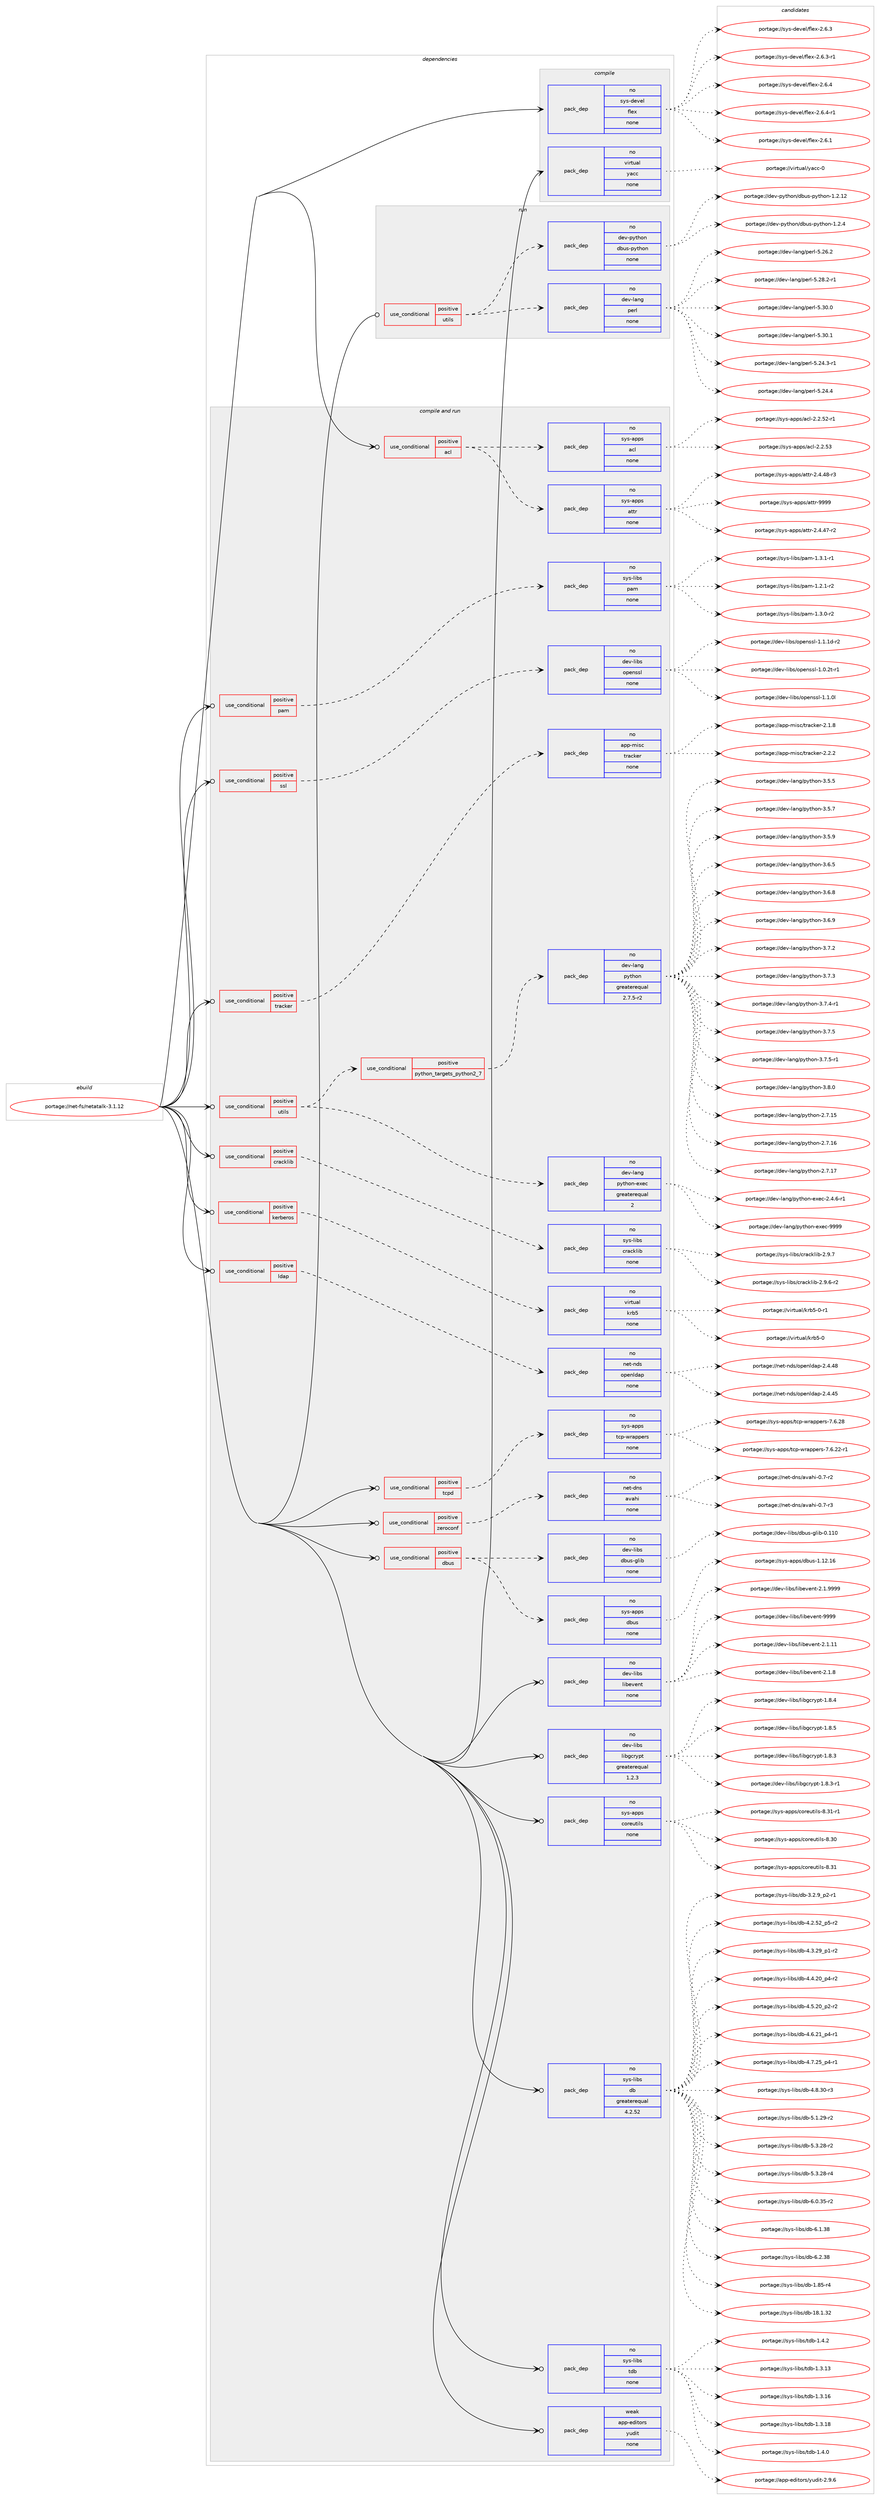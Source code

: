 digraph prolog {

# *************
# Graph options
# *************

newrank=true;
concentrate=true;
compound=true;
graph [rankdir=LR,fontname=Helvetica,fontsize=10,ranksep=1.5];#, ranksep=2.5, nodesep=0.2];
edge  [arrowhead=vee];
node  [fontname=Helvetica,fontsize=10];

# **********
# The ebuild
# **********

subgraph cluster_leftcol {
color=gray;
rank=same;
label=<<i>ebuild</i>>;
id [label="portage://net-fs/netatalk-3.1.12", color=red, width=4, href="../net-fs/netatalk-3.1.12.svg"];
}

# ****************
# The dependencies
# ****************

subgraph cluster_midcol {
color=gray;
label=<<i>dependencies</i>>;
subgraph cluster_compile {
fillcolor="#eeeeee";
style=filled;
label=<<i>compile</i>>;
subgraph pack258544 {
dependency352456 [label=<<TABLE BORDER="0" CELLBORDER="1" CELLSPACING="0" CELLPADDING="4" WIDTH="220"><TR><TD ROWSPAN="6" CELLPADDING="30">pack_dep</TD></TR><TR><TD WIDTH="110">no</TD></TR><TR><TD>sys-devel</TD></TR><TR><TD>flex</TD></TR><TR><TD>none</TD></TR><TR><TD></TD></TR></TABLE>>, shape=none, color=blue];
}
id:e -> dependency352456:w [weight=20,style="solid",arrowhead="vee"];
subgraph pack258545 {
dependency352457 [label=<<TABLE BORDER="0" CELLBORDER="1" CELLSPACING="0" CELLPADDING="4" WIDTH="220"><TR><TD ROWSPAN="6" CELLPADDING="30">pack_dep</TD></TR><TR><TD WIDTH="110">no</TD></TR><TR><TD>virtual</TD></TR><TR><TD>yacc</TD></TR><TR><TD>none</TD></TR><TR><TD></TD></TR></TABLE>>, shape=none, color=blue];
}
id:e -> dependency352457:w [weight=20,style="solid",arrowhead="vee"];
}
subgraph cluster_compileandrun {
fillcolor="#eeeeee";
style=filled;
label=<<i>compile and run</i>>;
subgraph cond88083 {
dependency352458 [label=<<TABLE BORDER="0" CELLBORDER="1" CELLSPACING="0" CELLPADDING="4"><TR><TD ROWSPAN="3" CELLPADDING="10">use_conditional</TD></TR><TR><TD>positive</TD></TR><TR><TD>acl</TD></TR></TABLE>>, shape=none, color=red];
subgraph pack258546 {
dependency352459 [label=<<TABLE BORDER="0" CELLBORDER="1" CELLSPACING="0" CELLPADDING="4" WIDTH="220"><TR><TD ROWSPAN="6" CELLPADDING="30">pack_dep</TD></TR><TR><TD WIDTH="110">no</TD></TR><TR><TD>sys-apps</TD></TR><TR><TD>attr</TD></TR><TR><TD>none</TD></TR><TR><TD></TD></TR></TABLE>>, shape=none, color=blue];
}
dependency352458:e -> dependency352459:w [weight=20,style="dashed",arrowhead="vee"];
subgraph pack258547 {
dependency352460 [label=<<TABLE BORDER="0" CELLBORDER="1" CELLSPACING="0" CELLPADDING="4" WIDTH="220"><TR><TD ROWSPAN="6" CELLPADDING="30">pack_dep</TD></TR><TR><TD WIDTH="110">no</TD></TR><TR><TD>sys-apps</TD></TR><TR><TD>acl</TD></TR><TR><TD>none</TD></TR><TR><TD></TD></TR></TABLE>>, shape=none, color=blue];
}
dependency352458:e -> dependency352460:w [weight=20,style="dashed",arrowhead="vee"];
}
id:e -> dependency352458:w [weight=20,style="solid",arrowhead="odotvee"];
subgraph cond88084 {
dependency352461 [label=<<TABLE BORDER="0" CELLBORDER="1" CELLSPACING="0" CELLPADDING="4"><TR><TD ROWSPAN="3" CELLPADDING="10">use_conditional</TD></TR><TR><TD>positive</TD></TR><TR><TD>cracklib</TD></TR></TABLE>>, shape=none, color=red];
subgraph pack258548 {
dependency352462 [label=<<TABLE BORDER="0" CELLBORDER="1" CELLSPACING="0" CELLPADDING="4" WIDTH="220"><TR><TD ROWSPAN="6" CELLPADDING="30">pack_dep</TD></TR><TR><TD WIDTH="110">no</TD></TR><TR><TD>sys-libs</TD></TR><TR><TD>cracklib</TD></TR><TR><TD>none</TD></TR><TR><TD></TD></TR></TABLE>>, shape=none, color=blue];
}
dependency352461:e -> dependency352462:w [weight=20,style="dashed",arrowhead="vee"];
}
id:e -> dependency352461:w [weight=20,style="solid",arrowhead="odotvee"];
subgraph cond88085 {
dependency352463 [label=<<TABLE BORDER="0" CELLBORDER="1" CELLSPACING="0" CELLPADDING="4"><TR><TD ROWSPAN="3" CELLPADDING="10">use_conditional</TD></TR><TR><TD>positive</TD></TR><TR><TD>dbus</TD></TR></TABLE>>, shape=none, color=red];
subgraph pack258549 {
dependency352464 [label=<<TABLE BORDER="0" CELLBORDER="1" CELLSPACING="0" CELLPADDING="4" WIDTH="220"><TR><TD ROWSPAN="6" CELLPADDING="30">pack_dep</TD></TR><TR><TD WIDTH="110">no</TD></TR><TR><TD>sys-apps</TD></TR><TR><TD>dbus</TD></TR><TR><TD>none</TD></TR><TR><TD></TD></TR></TABLE>>, shape=none, color=blue];
}
dependency352463:e -> dependency352464:w [weight=20,style="dashed",arrowhead="vee"];
subgraph pack258550 {
dependency352465 [label=<<TABLE BORDER="0" CELLBORDER="1" CELLSPACING="0" CELLPADDING="4" WIDTH="220"><TR><TD ROWSPAN="6" CELLPADDING="30">pack_dep</TD></TR><TR><TD WIDTH="110">no</TD></TR><TR><TD>dev-libs</TD></TR><TR><TD>dbus-glib</TD></TR><TR><TD>none</TD></TR><TR><TD></TD></TR></TABLE>>, shape=none, color=blue];
}
dependency352463:e -> dependency352465:w [weight=20,style="dashed",arrowhead="vee"];
}
id:e -> dependency352463:w [weight=20,style="solid",arrowhead="odotvee"];
subgraph cond88086 {
dependency352466 [label=<<TABLE BORDER="0" CELLBORDER="1" CELLSPACING="0" CELLPADDING="4"><TR><TD ROWSPAN="3" CELLPADDING="10">use_conditional</TD></TR><TR><TD>positive</TD></TR><TR><TD>kerberos</TD></TR></TABLE>>, shape=none, color=red];
subgraph pack258551 {
dependency352467 [label=<<TABLE BORDER="0" CELLBORDER="1" CELLSPACING="0" CELLPADDING="4" WIDTH="220"><TR><TD ROWSPAN="6" CELLPADDING="30">pack_dep</TD></TR><TR><TD WIDTH="110">no</TD></TR><TR><TD>virtual</TD></TR><TR><TD>krb5</TD></TR><TR><TD>none</TD></TR><TR><TD></TD></TR></TABLE>>, shape=none, color=blue];
}
dependency352466:e -> dependency352467:w [weight=20,style="dashed",arrowhead="vee"];
}
id:e -> dependency352466:w [weight=20,style="solid",arrowhead="odotvee"];
subgraph cond88087 {
dependency352468 [label=<<TABLE BORDER="0" CELLBORDER="1" CELLSPACING="0" CELLPADDING="4"><TR><TD ROWSPAN="3" CELLPADDING="10">use_conditional</TD></TR><TR><TD>positive</TD></TR><TR><TD>ldap</TD></TR></TABLE>>, shape=none, color=red];
subgraph pack258552 {
dependency352469 [label=<<TABLE BORDER="0" CELLBORDER="1" CELLSPACING="0" CELLPADDING="4" WIDTH="220"><TR><TD ROWSPAN="6" CELLPADDING="30">pack_dep</TD></TR><TR><TD WIDTH="110">no</TD></TR><TR><TD>net-nds</TD></TR><TR><TD>openldap</TD></TR><TR><TD>none</TD></TR><TR><TD></TD></TR></TABLE>>, shape=none, color=blue];
}
dependency352468:e -> dependency352469:w [weight=20,style="dashed",arrowhead="vee"];
}
id:e -> dependency352468:w [weight=20,style="solid",arrowhead="odotvee"];
subgraph cond88088 {
dependency352470 [label=<<TABLE BORDER="0" CELLBORDER="1" CELLSPACING="0" CELLPADDING="4"><TR><TD ROWSPAN="3" CELLPADDING="10">use_conditional</TD></TR><TR><TD>positive</TD></TR><TR><TD>pam</TD></TR></TABLE>>, shape=none, color=red];
subgraph pack258553 {
dependency352471 [label=<<TABLE BORDER="0" CELLBORDER="1" CELLSPACING="0" CELLPADDING="4" WIDTH="220"><TR><TD ROWSPAN="6" CELLPADDING="30">pack_dep</TD></TR><TR><TD WIDTH="110">no</TD></TR><TR><TD>sys-libs</TD></TR><TR><TD>pam</TD></TR><TR><TD>none</TD></TR><TR><TD></TD></TR></TABLE>>, shape=none, color=blue];
}
dependency352470:e -> dependency352471:w [weight=20,style="dashed",arrowhead="vee"];
}
id:e -> dependency352470:w [weight=20,style="solid",arrowhead="odotvee"];
subgraph cond88089 {
dependency352472 [label=<<TABLE BORDER="0" CELLBORDER="1" CELLSPACING="0" CELLPADDING="4"><TR><TD ROWSPAN="3" CELLPADDING="10">use_conditional</TD></TR><TR><TD>positive</TD></TR><TR><TD>ssl</TD></TR></TABLE>>, shape=none, color=red];
subgraph pack258554 {
dependency352473 [label=<<TABLE BORDER="0" CELLBORDER="1" CELLSPACING="0" CELLPADDING="4" WIDTH="220"><TR><TD ROWSPAN="6" CELLPADDING="30">pack_dep</TD></TR><TR><TD WIDTH="110">no</TD></TR><TR><TD>dev-libs</TD></TR><TR><TD>openssl</TD></TR><TR><TD>none</TD></TR><TR><TD></TD></TR></TABLE>>, shape=none, color=blue];
}
dependency352472:e -> dependency352473:w [weight=20,style="dashed",arrowhead="vee"];
}
id:e -> dependency352472:w [weight=20,style="solid",arrowhead="odotvee"];
subgraph cond88090 {
dependency352474 [label=<<TABLE BORDER="0" CELLBORDER="1" CELLSPACING="0" CELLPADDING="4"><TR><TD ROWSPAN="3" CELLPADDING="10">use_conditional</TD></TR><TR><TD>positive</TD></TR><TR><TD>tcpd</TD></TR></TABLE>>, shape=none, color=red];
subgraph pack258555 {
dependency352475 [label=<<TABLE BORDER="0" CELLBORDER="1" CELLSPACING="0" CELLPADDING="4" WIDTH="220"><TR><TD ROWSPAN="6" CELLPADDING="30">pack_dep</TD></TR><TR><TD WIDTH="110">no</TD></TR><TR><TD>sys-apps</TD></TR><TR><TD>tcp-wrappers</TD></TR><TR><TD>none</TD></TR><TR><TD></TD></TR></TABLE>>, shape=none, color=blue];
}
dependency352474:e -> dependency352475:w [weight=20,style="dashed",arrowhead="vee"];
}
id:e -> dependency352474:w [weight=20,style="solid",arrowhead="odotvee"];
subgraph cond88091 {
dependency352476 [label=<<TABLE BORDER="0" CELLBORDER="1" CELLSPACING="0" CELLPADDING="4"><TR><TD ROWSPAN="3" CELLPADDING="10">use_conditional</TD></TR><TR><TD>positive</TD></TR><TR><TD>tracker</TD></TR></TABLE>>, shape=none, color=red];
subgraph pack258556 {
dependency352477 [label=<<TABLE BORDER="0" CELLBORDER="1" CELLSPACING="0" CELLPADDING="4" WIDTH="220"><TR><TD ROWSPAN="6" CELLPADDING="30">pack_dep</TD></TR><TR><TD WIDTH="110">no</TD></TR><TR><TD>app-misc</TD></TR><TR><TD>tracker</TD></TR><TR><TD>none</TD></TR><TR><TD></TD></TR></TABLE>>, shape=none, color=blue];
}
dependency352476:e -> dependency352477:w [weight=20,style="dashed",arrowhead="vee"];
}
id:e -> dependency352476:w [weight=20,style="solid",arrowhead="odotvee"];
subgraph cond88092 {
dependency352478 [label=<<TABLE BORDER="0" CELLBORDER="1" CELLSPACING="0" CELLPADDING="4"><TR><TD ROWSPAN="3" CELLPADDING="10">use_conditional</TD></TR><TR><TD>positive</TD></TR><TR><TD>utils</TD></TR></TABLE>>, shape=none, color=red];
subgraph cond88093 {
dependency352479 [label=<<TABLE BORDER="0" CELLBORDER="1" CELLSPACING="0" CELLPADDING="4"><TR><TD ROWSPAN="3" CELLPADDING="10">use_conditional</TD></TR><TR><TD>positive</TD></TR><TR><TD>python_targets_python2_7</TD></TR></TABLE>>, shape=none, color=red];
subgraph pack258557 {
dependency352480 [label=<<TABLE BORDER="0" CELLBORDER="1" CELLSPACING="0" CELLPADDING="4" WIDTH="220"><TR><TD ROWSPAN="6" CELLPADDING="30">pack_dep</TD></TR><TR><TD WIDTH="110">no</TD></TR><TR><TD>dev-lang</TD></TR><TR><TD>python</TD></TR><TR><TD>greaterequal</TD></TR><TR><TD>2.7.5-r2</TD></TR></TABLE>>, shape=none, color=blue];
}
dependency352479:e -> dependency352480:w [weight=20,style="dashed",arrowhead="vee"];
}
dependency352478:e -> dependency352479:w [weight=20,style="dashed",arrowhead="vee"];
subgraph pack258558 {
dependency352481 [label=<<TABLE BORDER="0" CELLBORDER="1" CELLSPACING="0" CELLPADDING="4" WIDTH="220"><TR><TD ROWSPAN="6" CELLPADDING="30">pack_dep</TD></TR><TR><TD WIDTH="110">no</TD></TR><TR><TD>dev-lang</TD></TR><TR><TD>python-exec</TD></TR><TR><TD>greaterequal</TD></TR><TR><TD>2</TD></TR></TABLE>>, shape=none, color=blue];
}
dependency352478:e -> dependency352481:w [weight=20,style="dashed",arrowhead="vee"];
}
id:e -> dependency352478:w [weight=20,style="solid",arrowhead="odotvee"];
subgraph cond88094 {
dependency352482 [label=<<TABLE BORDER="0" CELLBORDER="1" CELLSPACING="0" CELLPADDING="4"><TR><TD ROWSPAN="3" CELLPADDING="10">use_conditional</TD></TR><TR><TD>positive</TD></TR><TR><TD>zeroconf</TD></TR></TABLE>>, shape=none, color=red];
subgraph pack258559 {
dependency352483 [label=<<TABLE BORDER="0" CELLBORDER="1" CELLSPACING="0" CELLPADDING="4" WIDTH="220"><TR><TD ROWSPAN="6" CELLPADDING="30">pack_dep</TD></TR><TR><TD WIDTH="110">no</TD></TR><TR><TD>net-dns</TD></TR><TR><TD>avahi</TD></TR><TR><TD>none</TD></TR><TR><TD></TD></TR></TABLE>>, shape=none, color=blue];
}
dependency352482:e -> dependency352483:w [weight=20,style="dashed",arrowhead="vee"];
}
id:e -> dependency352482:w [weight=20,style="solid",arrowhead="odotvee"];
subgraph pack258560 {
dependency352484 [label=<<TABLE BORDER="0" CELLBORDER="1" CELLSPACING="0" CELLPADDING="4" WIDTH="220"><TR><TD ROWSPAN="6" CELLPADDING="30">pack_dep</TD></TR><TR><TD WIDTH="110">no</TD></TR><TR><TD>dev-libs</TD></TR><TR><TD>libevent</TD></TR><TR><TD>none</TD></TR><TR><TD></TD></TR></TABLE>>, shape=none, color=blue];
}
id:e -> dependency352484:w [weight=20,style="solid",arrowhead="odotvee"];
subgraph pack258561 {
dependency352485 [label=<<TABLE BORDER="0" CELLBORDER="1" CELLSPACING="0" CELLPADDING="4" WIDTH="220"><TR><TD ROWSPAN="6" CELLPADDING="30">pack_dep</TD></TR><TR><TD WIDTH="110">no</TD></TR><TR><TD>dev-libs</TD></TR><TR><TD>libgcrypt</TD></TR><TR><TD>greaterequal</TD></TR><TR><TD>1.2.3</TD></TR></TABLE>>, shape=none, color=blue];
}
id:e -> dependency352485:w [weight=20,style="solid",arrowhead="odotvee"];
subgraph pack258562 {
dependency352486 [label=<<TABLE BORDER="0" CELLBORDER="1" CELLSPACING="0" CELLPADDING="4" WIDTH="220"><TR><TD ROWSPAN="6" CELLPADDING="30">pack_dep</TD></TR><TR><TD WIDTH="110">no</TD></TR><TR><TD>sys-apps</TD></TR><TR><TD>coreutils</TD></TR><TR><TD>none</TD></TR><TR><TD></TD></TR></TABLE>>, shape=none, color=blue];
}
id:e -> dependency352486:w [weight=20,style="solid",arrowhead="odotvee"];
subgraph pack258563 {
dependency352487 [label=<<TABLE BORDER="0" CELLBORDER="1" CELLSPACING="0" CELLPADDING="4" WIDTH="220"><TR><TD ROWSPAN="6" CELLPADDING="30">pack_dep</TD></TR><TR><TD WIDTH="110">no</TD></TR><TR><TD>sys-libs</TD></TR><TR><TD>db</TD></TR><TR><TD>greaterequal</TD></TR><TR><TD>4.2.52</TD></TR></TABLE>>, shape=none, color=blue];
}
id:e -> dependency352487:w [weight=20,style="solid",arrowhead="odotvee"];
subgraph pack258564 {
dependency352488 [label=<<TABLE BORDER="0" CELLBORDER="1" CELLSPACING="0" CELLPADDING="4" WIDTH="220"><TR><TD ROWSPAN="6" CELLPADDING="30">pack_dep</TD></TR><TR><TD WIDTH="110">no</TD></TR><TR><TD>sys-libs</TD></TR><TR><TD>tdb</TD></TR><TR><TD>none</TD></TR><TR><TD></TD></TR></TABLE>>, shape=none, color=blue];
}
id:e -> dependency352488:w [weight=20,style="solid",arrowhead="odotvee"];
subgraph pack258565 {
dependency352489 [label=<<TABLE BORDER="0" CELLBORDER="1" CELLSPACING="0" CELLPADDING="4" WIDTH="220"><TR><TD ROWSPAN="6" CELLPADDING="30">pack_dep</TD></TR><TR><TD WIDTH="110">weak</TD></TR><TR><TD>app-editors</TD></TR><TR><TD>yudit</TD></TR><TR><TD>none</TD></TR><TR><TD></TD></TR></TABLE>>, shape=none, color=blue];
}
id:e -> dependency352489:w [weight=20,style="solid",arrowhead="odotvee"];
}
subgraph cluster_run {
fillcolor="#eeeeee";
style=filled;
label=<<i>run</i>>;
subgraph cond88095 {
dependency352490 [label=<<TABLE BORDER="0" CELLBORDER="1" CELLSPACING="0" CELLPADDING="4"><TR><TD ROWSPAN="3" CELLPADDING="10">use_conditional</TD></TR><TR><TD>positive</TD></TR><TR><TD>utils</TD></TR></TABLE>>, shape=none, color=red];
subgraph pack258566 {
dependency352491 [label=<<TABLE BORDER="0" CELLBORDER="1" CELLSPACING="0" CELLPADDING="4" WIDTH="220"><TR><TD ROWSPAN="6" CELLPADDING="30">pack_dep</TD></TR><TR><TD WIDTH="110">no</TD></TR><TR><TD>dev-lang</TD></TR><TR><TD>perl</TD></TR><TR><TD>none</TD></TR><TR><TD></TD></TR></TABLE>>, shape=none, color=blue];
}
dependency352490:e -> dependency352491:w [weight=20,style="dashed",arrowhead="vee"];
subgraph pack258567 {
dependency352492 [label=<<TABLE BORDER="0" CELLBORDER="1" CELLSPACING="0" CELLPADDING="4" WIDTH="220"><TR><TD ROWSPAN="6" CELLPADDING="30">pack_dep</TD></TR><TR><TD WIDTH="110">no</TD></TR><TR><TD>dev-python</TD></TR><TR><TD>dbus-python</TD></TR><TR><TD>none</TD></TR><TR><TD></TD></TR></TABLE>>, shape=none, color=blue];
}
dependency352490:e -> dependency352492:w [weight=20,style="dashed",arrowhead="vee"];
}
id:e -> dependency352490:w [weight=20,style="solid",arrowhead="odot"];
}
}

# **************
# The candidates
# **************

subgraph cluster_choices {
rank=same;
color=gray;
label=<<i>candidates</i>>;

subgraph choice258544 {
color=black;
nodesep=1;
choiceportage1151211154510010111810110847102108101120455046544649 [label="portage://sys-devel/flex-2.6.1", color=red, width=4,href="../sys-devel/flex-2.6.1.svg"];
choiceportage1151211154510010111810110847102108101120455046544651 [label="portage://sys-devel/flex-2.6.3", color=red, width=4,href="../sys-devel/flex-2.6.3.svg"];
choiceportage11512111545100101118101108471021081011204550465446514511449 [label="portage://sys-devel/flex-2.6.3-r1", color=red, width=4,href="../sys-devel/flex-2.6.3-r1.svg"];
choiceportage1151211154510010111810110847102108101120455046544652 [label="portage://sys-devel/flex-2.6.4", color=red, width=4,href="../sys-devel/flex-2.6.4.svg"];
choiceportage11512111545100101118101108471021081011204550465446524511449 [label="portage://sys-devel/flex-2.6.4-r1", color=red, width=4,href="../sys-devel/flex-2.6.4-r1.svg"];
dependency352456:e -> choiceportage1151211154510010111810110847102108101120455046544649:w [style=dotted,weight="100"];
dependency352456:e -> choiceportage1151211154510010111810110847102108101120455046544651:w [style=dotted,weight="100"];
dependency352456:e -> choiceportage11512111545100101118101108471021081011204550465446514511449:w [style=dotted,weight="100"];
dependency352456:e -> choiceportage1151211154510010111810110847102108101120455046544652:w [style=dotted,weight="100"];
dependency352456:e -> choiceportage11512111545100101118101108471021081011204550465446524511449:w [style=dotted,weight="100"];
}
subgraph choice258545 {
color=black;
nodesep=1;
choiceportage11810511411611797108471219799994548 [label="portage://virtual/yacc-0", color=red, width=4,href="../virtual/yacc-0.svg"];
dependency352457:e -> choiceportage11810511411611797108471219799994548:w [style=dotted,weight="100"];
}
subgraph choice258546 {
color=black;
nodesep=1;
choiceportage11512111545971121121154797116116114455046524652554511450 [label="portage://sys-apps/attr-2.4.47-r2", color=red, width=4,href="../sys-apps/attr-2.4.47-r2.svg"];
choiceportage11512111545971121121154797116116114455046524652564511451 [label="portage://sys-apps/attr-2.4.48-r3", color=red, width=4,href="../sys-apps/attr-2.4.48-r3.svg"];
choiceportage115121115459711211211547971161161144557575757 [label="portage://sys-apps/attr-9999", color=red, width=4,href="../sys-apps/attr-9999.svg"];
dependency352459:e -> choiceportage11512111545971121121154797116116114455046524652554511450:w [style=dotted,weight="100"];
dependency352459:e -> choiceportage11512111545971121121154797116116114455046524652564511451:w [style=dotted,weight="100"];
dependency352459:e -> choiceportage115121115459711211211547971161161144557575757:w [style=dotted,weight="100"];
}
subgraph choice258547 {
color=black;
nodesep=1;
choiceportage1151211154597112112115479799108455046504653504511449 [label="portage://sys-apps/acl-2.2.52-r1", color=red, width=4,href="../sys-apps/acl-2.2.52-r1.svg"];
choiceportage115121115459711211211547979910845504650465351 [label="portage://sys-apps/acl-2.2.53", color=red, width=4,href="../sys-apps/acl-2.2.53.svg"];
dependency352460:e -> choiceportage1151211154597112112115479799108455046504653504511449:w [style=dotted,weight="100"];
dependency352460:e -> choiceportage115121115459711211211547979910845504650465351:w [style=dotted,weight="100"];
}
subgraph choice258548 {
color=black;
nodesep=1;
choiceportage115121115451081059811547991149799107108105984550465746544511450 [label="portage://sys-libs/cracklib-2.9.6-r2", color=red, width=4,href="../sys-libs/cracklib-2.9.6-r2.svg"];
choiceportage11512111545108105981154799114979910710810598455046574655 [label="portage://sys-libs/cracklib-2.9.7", color=red, width=4,href="../sys-libs/cracklib-2.9.7.svg"];
dependency352462:e -> choiceportage115121115451081059811547991149799107108105984550465746544511450:w [style=dotted,weight="100"];
dependency352462:e -> choiceportage11512111545108105981154799114979910710810598455046574655:w [style=dotted,weight="100"];
}
subgraph choice258549 {
color=black;
nodesep=1;
choiceportage115121115459711211211547100981171154549464950464954 [label="portage://sys-apps/dbus-1.12.16", color=red, width=4,href="../sys-apps/dbus-1.12.16.svg"];
dependency352464:e -> choiceportage115121115459711211211547100981171154549464950464954:w [style=dotted,weight="100"];
}
subgraph choice258550 {
color=black;
nodesep=1;
choiceportage100101118451081059811547100981171154510310810598454846494948 [label="portage://dev-libs/dbus-glib-0.110", color=red, width=4,href="../dev-libs/dbus-glib-0.110.svg"];
dependency352465:e -> choiceportage100101118451081059811547100981171154510310810598454846494948:w [style=dotted,weight="100"];
}
subgraph choice258551 {
color=black;
nodesep=1;
choiceportage118105114116117971084710711498534548 [label="portage://virtual/krb5-0", color=red, width=4,href="../virtual/krb5-0.svg"];
choiceportage1181051141161179710847107114985345484511449 [label="portage://virtual/krb5-0-r1", color=red, width=4,href="../virtual/krb5-0-r1.svg"];
dependency352467:e -> choiceportage118105114116117971084710711498534548:w [style=dotted,weight="100"];
dependency352467:e -> choiceportage1181051141161179710847107114985345484511449:w [style=dotted,weight="100"];
}
subgraph choice258552 {
color=black;
nodesep=1;
choiceportage11010111645110100115471111121011101081009711245504652465253 [label="portage://net-nds/openldap-2.4.45", color=red, width=4,href="../net-nds/openldap-2.4.45.svg"];
choiceportage11010111645110100115471111121011101081009711245504652465256 [label="portage://net-nds/openldap-2.4.48", color=red, width=4,href="../net-nds/openldap-2.4.48.svg"];
dependency352469:e -> choiceportage11010111645110100115471111121011101081009711245504652465253:w [style=dotted,weight="100"];
dependency352469:e -> choiceportage11010111645110100115471111121011101081009711245504652465256:w [style=dotted,weight="100"];
}
subgraph choice258553 {
color=black;
nodesep=1;
choiceportage115121115451081059811547112971094549465046494511450 [label="portage://sys-libs/pam-1.2.1-r2", color=red, width=4,href="../sys-libs/pam-1.2.1-r2.svg"];
choiceportage115121115451081059811547112971094549465146484511450 [label="portage://sys-libs/pam-1.3.0-r2", color=red, width=4,href="../sys-libs/pam-1.3.0-r2.svg"];
choiceportage115121115451081059811547112971094549465146494511449 [label="portage://sys-libs/pam-1.3.1-r1", color=red, width=4,href="../sys-libs/pam-1.3.1-r1.svg"];
dependency352471:e -> choiceportage115121115451081059811547112971094549465046494511450:w [style=dotted,weight="100"];
dependency352471:e -> choiceportage115121115451081059811547112971094549465146484511450:w [style=dotted,weight="100"];
dependency352471:e -> choiceportage115121115451081059811547112971094549465146494511449:w [style=dotted,weight="100"];
}
subgraph choice258554 {
color=black;
nodesep=1;
choiceportage1001011184510810598115471111121011101151151084549464846501164511449 [label="portage://dev-libs/openssl-1.0.2t-r1", color=red, width=4,href="../dev-libs/openssl-1.0.2t-r1.svg"];
choiceportage100101118451081059811547111112101110115115108454946494648108 [label="portage://dev-libs/openssl-1.1.0l", color=red, width=4,href="../dev-libs/openssl-1.1.0l.svg"];
choiceportage1001011184510810598115471111121011101151151084549464946491004511450 [label="portage://dev-libs/openssl-1.1.1d-r2", color=red, width=4,href="../dev-libs/openssl-1.1.1d-r2.svg"];
dependency352473:e -> choiceportage1001011184510810598115471111121011101151151084549464846501164511449:w [style=dotted,weight="100"];
dependency352473:e -> choiceportage100101118451081059811547111112101110115115108454946494648108:w [style=dotted,weight="100"];
dependency352473:e -> choiceportage1001011184510810598115471111121011101151151084549464946491004511450:w [style=dotted,weight="100"];
}
subgraph choice258555 {
color=black;
nodesep=1;
choiceportage115121115459711211211547116991124511911497112112101114115455546544650504511449 [label="portage://sys-apps/tcp-wrappers-7.6.22-r1", color=red, width=4,href="../sys-apps/tcp-wrappers-7.6.22-r1.svg"];
choiceportage11512111545971121121154711699112451191149711211210111411545554654465056 [label="portage://sys-apps/tcp-wrappers-7.6.28", color=red, width=4,href="../sys-apps/tcp-wrappers-7.6.28.svg"];
dependency352475:e -> choiceportage115121115459711211211547116991124511911497112112101114115455546544650504511449:w [style=dotted,weight="100"];
dependency352475:e -> choiceportage11512111545971121121154711699112451191149711211210111411545554654465056:w [style=dotted,weight="100"];
}
subgraph choice258556 {
color=black;
nodesep=1;
choiceportage971121124510910511599471161149799107101114455046494656 [label="portage://app-misc/tracker-2.1.8", color=red, width=4,href="../app-misc/tracker-2.1.8.svg"];
choiceportage971121124510910511599471161149799107101114455046504650 [label="portage://app-misc/tracker-2.2.2", color=red, width=4,href="../app-misc/tracker-2.2.2.svg"];
dependency352477:e -> choiceportage971121124510910511599471161149799107101114455046494656:w [style=dotted,weight="100"];
dependency352477:e -> choiceportage971121124510910511599471161149799107101114455046504650:w [style=dotted,weight="100"];
}
subgraph choice258557 {
color=black;
nodesep=1;
choiceportage10010111845108971101034711212111610411111045504655464953 [label="portage://dev-lang/python-2.7.15", color=red, width=4,href="../dev-lang/python-2.7.15.svg"];
choiceportage10010111845108971101034711212111610411111045504655464954 [label="portage://dev-lang/python-2.7.16", color=red, width=4,href="../dev-lang/python-2.7.16.svg"];
choiceportage10010111845108971101034711212111610411111045504655464955 [label="portage://dev-lang/python-2.7.17", color=red, width=4,href="../dev-lang/python-2.7.17.svg"];
choiceportage100101118451089711010347112121116104111110455146534653 [label="portage://dev-lang/python-3.5.5", color=red, width=4,href="../dev-lang/python-3.5.5.svg"];
choiceportage100101118451089711010347112121116104111110455146534655 [label="portage://dev-lang/python-3.5.7", color=red, width=4,href="../dev-lang/python-3.5.7.svg"];
choiceportage100101118451089711010347112121116104111110455146534657 [label="portage://dev-lang/python-3.5.9", color=red, width=4,href="../dev-lang/python-3.5.9.svg"];
choiceportage100101118451089711010347112121116104111110455146544653 [label="portage://dev-lang/python-3.6.5", color=red, width=4,href="../dev-lang/python-3.6.5.svg"];
choiceportage100101118451089711010347112121116104111110455146544656 [label="portage://dev-lang/python-3.6.8", color=red, width=4,href="../dev-lang/python-3.6.8.svg"];
choiceportage100101118451089711010347112121116104111110455146544657 [label="portage://dev-lang/python-3.6.9", color=red, width=4,href="../dev-lang/python-3.6.9.svg"];
choiceportage100101118451089711010347112121116104111110455146554650 [label="portage://dev-lang/python-3.7.2", color=red, width=4,href="../dev-lang/python-3.7.2.svg"];
choiceportage100101118451089711010347112121116104111110455146554651 [label="portage://dev-lang/python-3.7.3", color=red, width=4,href="../dev-lang/python-3.7.3.svg"];
choiceportage1001011184510897110103471121211161041111104551465546524511449 [label="portage://dev-lang/python-3.7.4-r1", color=red, width=4,href="../dev-lang/python-3.7.4-r1.svg"];
choiceportage100101118451089711010347112121116104111110455146554653 [label="portage://dev-lang/python-3.7.5", color=red, width=4,href="../dev-lang/python-3.7.5.svg"];
choiceportage1001011184510897110103471121211161041111104551465546534511449 [label="portage://dev-lang/python-3.7.5-r1", color=red, width=4,href="../dev-lang/python-3.7.5-r1.svg"];
choiceportage100101118451089711010347112121116104111110455146564648 [label="portage://dev-lang/python-3.8.0", color=red, width=4,href="../dev-lang/python-3.8.0.svg"];
dependency352480:e -> choiceportage10010111845108971101034711212111610411111045504655464953:w [style=dotted,weight="100"];
dependency352480:e -> choiceportage10010111845108971101034711212111610411111045504655464954:w [style=dotted,weight="100"];
dependency352480:e -> choiceportage10010111845108971101034711212111610411111045504655464955:w [style=dotted,weight="100"];
dependency352480:e -> choiceportage100101118451089711010347112121116104111110455146534653:w [style=dotted,weight="100"];
dependency352480:e -> choiceportage100101118451089711010347112121116104111110455146534655:w [style=dotted,weight="100"];
dependency352480:e -> choiceportage100101118451089711010347112121116104111110455146534657:w [style=dotted,weight="100"];
dependency352480:e -> choiceportage100101118451089711010347112121116104111110455146544653:w [style=dotted,weight="100"];
dependency352480:e -> choiceportage100101118451089711010347112121116104111110455146544656:w [style=dotted,weight="100"];
dependency352480:e -> choiceportage100101118451089711010347112121116104111110455146544657:w [style=dotted,weight="100"];
dependency352480:e -> choiceportage100101118451089711010347112121116104111110455146554650:w [style=dotted,weight="100"];
dependency352480:e -> choiceportage100101118451089711010347112121116104111110455146554651:w [style=dotted,weight="100"];
dependency352480:e -> choiceportage1001011184510897110103471121211161041111104551465546524511449:w [style=dotted,weight="100"];
dependency352480:e -> choiceportage100101118451089711010347112121116104111110455146554653:w [style=dotted,weight="100"];
dependency352480:e -> choiceportage1001011184510897110103471121211161041111104551465546534511449:w [style=dotted,weight="100"];
dependency352480:e -> choiceportage100101118451089711010347112121116104111110455146564648:w [style=dotted,weight="100"];
}
subgraph choice258558 {
color=black;
nodesep=1;
choiceportage10010111845108971101034711212111610411111045101120101994550465246544511449 [label="portage://dev-lang/python-exec-2.4.6-r1", color=red, width=4,href="../dev-lang/python-exec-2.4.6-r1.svg"];
choiceportage10010111845108971101034711212111610411111045101120101994557575757 [label="portage://dev-lang/python-exec-9999", color=red, width=4,href="../dev-lang/python-exec-9999.svg"];
dependency352481:e -> choiceportage10010111845108971101034711212111610411111045101120101994550465246544511449:w [style=dotted,weight="100"];
dependency352481:e -> choiceportage10010111845108971101034711212111610411111045101120101994557575757:w [style=dotted,weight="100"];
}
subgraph choice258559 {
color=black;
nodesep=1;
choiceportage11010111645100110115479711897104105454846554511450 [label="portage://net-dns/avahi-0.7-r2", color=red, width=4,href="../net-dns/avahi-0.7-r2.svg"];
choiceportage11010111645100110115479711897104105454846554511451 [label="portage://net-dns/avahi-0.7-r3", color=red, width=4,href="../net-dns/avahi-0.7-r3.svg"];
dependency352483:e -> choiceportage11010111645100110115479711897104105454846554511450:w [style=dotted,weight="100"];
dependency352483:e -> choiceportage11010111645100110115479711897104105454846554511451:w [style=dotted,weight="100"];
}
subgraph choice258560 {
color=black;
nodesep=1;
choiceportage1001011184510810598115471081059810111810111011645504649464949 [label="portage://dev-libs/libevent-2.1.11", color=red, width=4,href="../dev-libs/libevent-2.1.11.svg"];
choiceportage10010111845108105981154710810598101118101110116455046494656 [label="portage://dev-libs/libevent-2.1.8", color=red, width=4,href="../dev-libs/libevent-2.1.8.svg"];
choiceportage10010111845108105981154710810598101118101110116455046494657575757 [label="portage://dev-libs/libevent-2.1.9999", color=red, width=4,href="../dev-libs/libevent-2.1.9999.svg"];
choiceportage100101118451081059811547108105981011181011101164557575757 [label="portage://dev-libs/libevent-9999", color=red, width=4,href="../dev-libs/libevent-9999.svg"];
dependency352484:e -> choiceportage1001011184510810598115471081059810111810111011645504649464949:w [style=dotted,weight="100"];
dependency352484:e -> choiceportage10010111845108105981154710810598101118101110116455046494656:w [style=dotted,weight="100"];
dependency352484:e -> choiceportage10010111845108105981154710810598101118101110116455046494657575757:w [style=dotted,weight="100"];
dependency352484:e -> choiceportage100101118451081059811547108105981011181011101164557575757:w [style=dotted,weight="100"];
}
subgraph choice258561 {
color=black;
nodesep=1;
choiceportage1001011184510810598115471081059810399114121112116454946564651 [label="portage://dev-libs/libgcrypt-1.8.3", color=red, width=4,href="../dev-libs/libgcrypt-1.8.3.svg"];
choiceportage10010111845108105981154710810598103991141211121164549465646514511449 [label="portage://dev-libs/libgcrypt-1.8.3-r1", color=red, width=4,href="../dev-libs/libgcrypt-1.8.3-r1.svg"];
choiceportage1001011184510810598115471081059810399114121112116454946564652 [label="portage://dev-libs/libgcrypt-1.8.4", color=red, width=4,href="../dev-libs/libgcrypt-1.8.4.svg"];
choiceportage1001011184510810598115471081059810399114121112116454946564653 [label="portage://dev-libs/libgcrypt-1.8.5", color=red, width=4,href="../dev-libs/libgcrypt-1.8.5.svg"];
dependency352485:e -> choiceportage1001011184510810598115471081059810399114121112116454946564651:w [style=dotted,weight="100"];
dependency352485:e -> choiceportage10010111845108105981154710810598103991141211121164549465646514511449:w [style=dotted,weight="100"];
dependency352485:e -> choiceportage1001011184510810598115471081059810399114121112116454946564652:w [style=dotted,weight="100"];
dependency352485:e -> choiceportage1001011184510810598115471081059810399114121112116454946564653:w [style=dotted,weight="100"];
}
subgraph choice258562 {
color=black;
nodesep=1;
choiceportage115121115459711211211547991111141011171161051081154556465148 [label="portage://sys-apps/coreutils-8.30", color=red, width=4,href="../sys-apps/coreutils-8.30.svg"];
choiceportage115121115459711211211547991111141011171161051081154556465149 [label="portage://sys-apps/coreutils-8.31", color=red, width=4,href="../sys-apps/coreutils-8.31.svg"];
choiceportage1151211154597112112115479911111410111711610510811545564651494511449 [label="portage://sys-apps/coreutils-8.31-r1", color=red, width=4,href="../sys-apps/coreutils-8.31-r1.svg"];
dependency352486:e -> choiceportage115121115459711211211547991111141011171161051081154556465148:w [style=dotted,weight="100"];
dependency352486:e -> choiceportage115121115459711211211547991111141011171161051081154556465149:w [style=dotted,weight="100"];
dependency352486:e -> choiceportage1151211154597112112115479911111410111711610510811545564651494511449:w [style=dotted,weight="100"];
}
subgraph choice258563 {
color=black;
nodesep=1;
choiceportage1151211154510810598115471009845494656534511452 [label="portage://sys-libs/db-1.85-r4", color=red, width=4,href="../sys-libs/db-1.85-r4.svg"];
choiceportage115121115451081059811547100984549564649465150 [label="portage://sys-libs/db-18.1.32", color=red, width=4,href="../sys-libs/db-18.1.32.svg"];
choiceportage1151211154510810598115471009845514650465795112504511449 [label="portage://sys-libs/db-3.2.9_p2-r1", color=red, width=4,href="../sys-libs/db-3.2.9_p2-r1.svg"];
choiceportage115121115451081059811547100984552465046535095112534511450 [label="portage://sys-libs/db-4.2.52_p5-r2", color=red, width=4,href="../sys-libs/db-4.2.52_p5-r2.svg"];
choiceportage115121115451081059811547100984552465146505795112494511450 [label="portage://sys-libs/db-4.3.29_p1-r2", color=red, width=4,href="../sys-libs/db-4.3.29_p1-r2.svg"];
choiceportage115121115451081059811547100984552465246504895112524511450 [label="portage://sys-libs/db-4.4.20_p4-r2", color=red, width=4,href="../sys-libs/db-4.4.20_p4-r2.svg"];
choiceportage115121115451081059811547100984552465346504895112504511450 [label="portage://sys-libs/db-4.5.20_p2-r2", color=red, width=4,href="../sys-libs/db-4.5.20_p2-r2.svg"];
choiceportage115121115451081059811547100984552465446504995112524511449 [label="portage://sys-libs/db-4.6.21_p4-r1", color=red, width=4,href="../sys-libs/db-4.6.21_p4-r1.svg"];
choiceportage115121115451081059811547100984552465546505395112524511449 [label="portage://sys-libs/db-4.7.25_p4-r1", color=red, width=4,href="../sys-libs/db-4.7.25_p4-r1.svg"];
choiceportage11512111545108105981154710098455246564651484511451 [label="portage://sys-libs/db-4.8.30-r3", color=red, width=4,href="../sys-libs/db-4.8.30-r3.svg"];
choiceportage11512111545108105981154710098455346494650574511450 [label="portage://sys-libs/db-5.1.29-r2", color=red, width=4,href="../sys-libs/db-5.1.29-r2.svg"];
choiceportage11512111545108105981154710098455346514650564511450 [label="portage://sys-libs/db-5.3.28-r2", color=red, width=4,href="../sys-libs/db-5.3.28-r2.svg"];
choiceportage11512111545108105981154710098455346514650564511452 [label="portage://sys-libs/db-5.3.28-r4", color=red, width=4,href="../sys-libs/db-5.3.28-r4.svg"];
choiceportage11512111545108105981154710098455446484651534511450 [label="portage://sys-libs/db-6.0.35-r2", color=red, width=4,href="../sys-libs/db-6.0.35-r2.svg"];
choiceportage1151211154510810598115471009845544649465156 [label="portage://sys-libs/db-6.1.38", color=red, width=4,href="../sys-libs/db-6.1.38.svg"];
choiceportage1151211154510810598115471009845544650465156 [label="portage://sys-libs/db-6.2.38", color=red, width=4,href="../sys-libs/db-6.2.38.svg"];
dependency352487:e -> choiceportage1151211154510810598115471009845494656534511452:w [style=dotted,weight="100"];
dependency352487:e -> choiceportage115121115451081059811547100984549564649465150:w [style=dotted,weight="100"];
dependency352487:e -> choiceportage1151211154510810598115471009845514650465795112504511449:w [style=dotted,weight="100"];
dependency352487:e -> choiceportage115121115451081059811547100984552465046535095112534511450:w [style=dotted,weight="100"];
dependency352487:e -> choiceportage115121115451081059811547100984552465146505795112494511450:w [style=dotted,weight="100"];
dependency352487:e -> choiceportage115121115451081059811547100984552465246504895112524511450:w [style=dotted,weight="100"];
dependency352487:e -> choiceportage115121115451081059811547100984552465346504895112504511450:w [style=dotted,weight="100"];
dependency352487:e -> choiceportage115121115451081059811547100984552465446504995112524511449:w [style=dotted,weight="100"];
dependency352487:e -> choiceportage115121115451081059811547100984552465546505395112524511449:w [style=dotted,weight="100"];
dependency352487:e -> choiceportage11512111545108105981154710098455246564651484511451:w [style=dotted,weight="100"];
dependency352487:e -> choiceportage11512111545108105981154710098455346494650574511450:w [style=dotted,weight="100"];
dependency352487:e -> choiceportage11512111545108105981154710098455346514650564511450:w [style=dotted,weight="100"];
dependency352487:e -> choiceportage11512111545108105981154710098455346514650564511452:w [style=dotted,weight="100"];
dependency352487:e -> choiceportage11512111545108105981154710098455446484651534511450:w [style=dotted,weight="100"];
dependency352487:e -> choiceportage1151211154510810598115471009845544649465156:w [style=dotted,weight="100"];
dependency352487:e -> choiceportage1151211154510810598115471009845544650465156:w [style=dotted,weight="100"];
}
subgraph choice258564 {
color=black;
nodesep=1;
choiceportage1151211154510810598115471161009845494651464951 [label="portage://sys-libs/tdb-1.3.13", color=red, width=4,href="../sys-libs/tdb-1.3.13.svg"];
choiceportage1151211154510810598115471161009845494651464954 [label="portage://sys-libs/tdb-1.3.16", color=red, width=4,href="../sys-libs/tdb-1.3.16.svg"];
choiceportage1151211154510810598115471161009845494651464956 [label="portage://sys-libs/tdb-1.3.18", color=red, width=4,href="../sys-libs/tdb-1.3.18.svg"];
choiceportage11512111545108105981154711610098454946524648 [label="portage://sys-libs/tdb-1.4.0", color=red, width=4,href="../sys-libs/tdb-1.4.0.svg"];
choiceportage11512111545108105981154711610098454946524650 [label="portage://sys-libs/tdb-1.4.2", color=red, width=4,href="../sys-libs/tdb-1.4.2.svg"];
dependency352488:e -> choiceportage1151211154510810598115471161009845494651464951:w [style=dotted,weight="100"];
dependency352488:e -> choiceportage1151211154510810598115471161009845494651464954:w [style=dotted,weight="100"];
dependency352488:e -> choiceportage1151211154510810598115471161009845494651464956:w [style=dotted,weight="100"];
dependency352488:e -> choiceportage11512111545108105981154711610098454946524648:w [style=dotted,weight="100"];
dependency352488:e -> choiceportage11512111545108105981154711610098454946524650:w [style=dotted,weight="100"];
}
subgraph choice258565 {
color=black;
nodesep=1;
choiceportage971121124510110010511611111411547121117100105116455046574654 [label="portage://app-editors/yudit-2.9.6", color=red, width=4,href="../app-editors/yudit-2.9.6.svg"];
dependency352489:e -> choiceportage971121124510110010511611111411547121117100105116455046574654:w [style=dotted,weight="100"];
}
subgraph choice258566 {
color=black;
nodesep=1;
choiceportage100101118451089711010347112101114108455346505246514511449 [label="portage://dev-lang/perl-5.24.3-r1", color=red, width=4,href="../dev-lang/perl-5.24.3-r1.svg"];
choiceportage10010111845108971101034711210111410845534650524652 [label="portage://dev-lang/perl-5.24.4", color=red, width=4,href="../dev-lang/perl-5.24.4.svg"];
choiceportage10010111845108971101034711210111410845534650544650 [label="portage://dev-lang/perl-5.26.2", color=red, width=4,href="../dev-lang/perl-5.26.2.svg"];
choiceportage100101118451089711010347112101114108455346505646504511449 [label="portage://dev-lang/perl-5.28.2-r1", color=red, width=4,href="../dev-lang/perl-5.28.2-r1.svg"];
choiceportage10010111845108971101034711210111410845534651484648 [label="portage://dev-lang/perl-5.30.0", color=red, width=4,href="../dev-lang/perl-5.30.0.svg"];
choiceportage10010111845108971101034711210111410845534651484649 [label="portage://dev-lang/perl-5.30.1", color=red, width=4,href="../dev-lang/perl-5.30.1.svg"];
dependency352491:e -> choiceportage100101118451089711010347112101114108455346505246514511449:w [style=dotted,weight="100"];
dependency352491:e -> choiceportage10010111845108971101034711210111410845534650524652:w [style=dotted,weight="100"];
dependency352491:e -> choiceportage10010111845108971101034711210111410845534650544650:w [style=dotted,weight="100"];
dependency352491:e -> choiceportage100101118451089711010347112101114108455346505646504511449:w [style=dotted,weight="100"];
dependency352491:e -> choiceportage10010111845108971101034711210111410845534651484648:w [style=dotted,weight="100"];
dependency352491:e -> choiceportage10010111845108971101034711210111410845534651484649:w [style=dotted,weight="100"];
}
subgraph choice258567 {
color=black;
nodesep=1;
choiceportage1001011184511212111610411111047100981171154511212111610411111045494650464950 [label="portage://dev-python/dbus-python-1.2.12", color=red, width=4,href="../dev-python/dbus-python-1.2.12.svg"];
choiceportage10010111845112121116104111110471009811711545112121116104111110454946504652 [label="portage://dev-python/dbus-python-1.2.4", color=red, width=4,href="../dev-python/dbus-python-1.2.4.svg"];
dependency352492:e -> choiceportage1001011184511212111610411111047100981171154511212111610411111045494650464950:w [style=dotted,weight="100"];
dependency352492:e -> choiceportage10010111845112121116104111110471009811711545112121116104111110454946504652:w [style=dotted,weight="100"];
}
}

}
